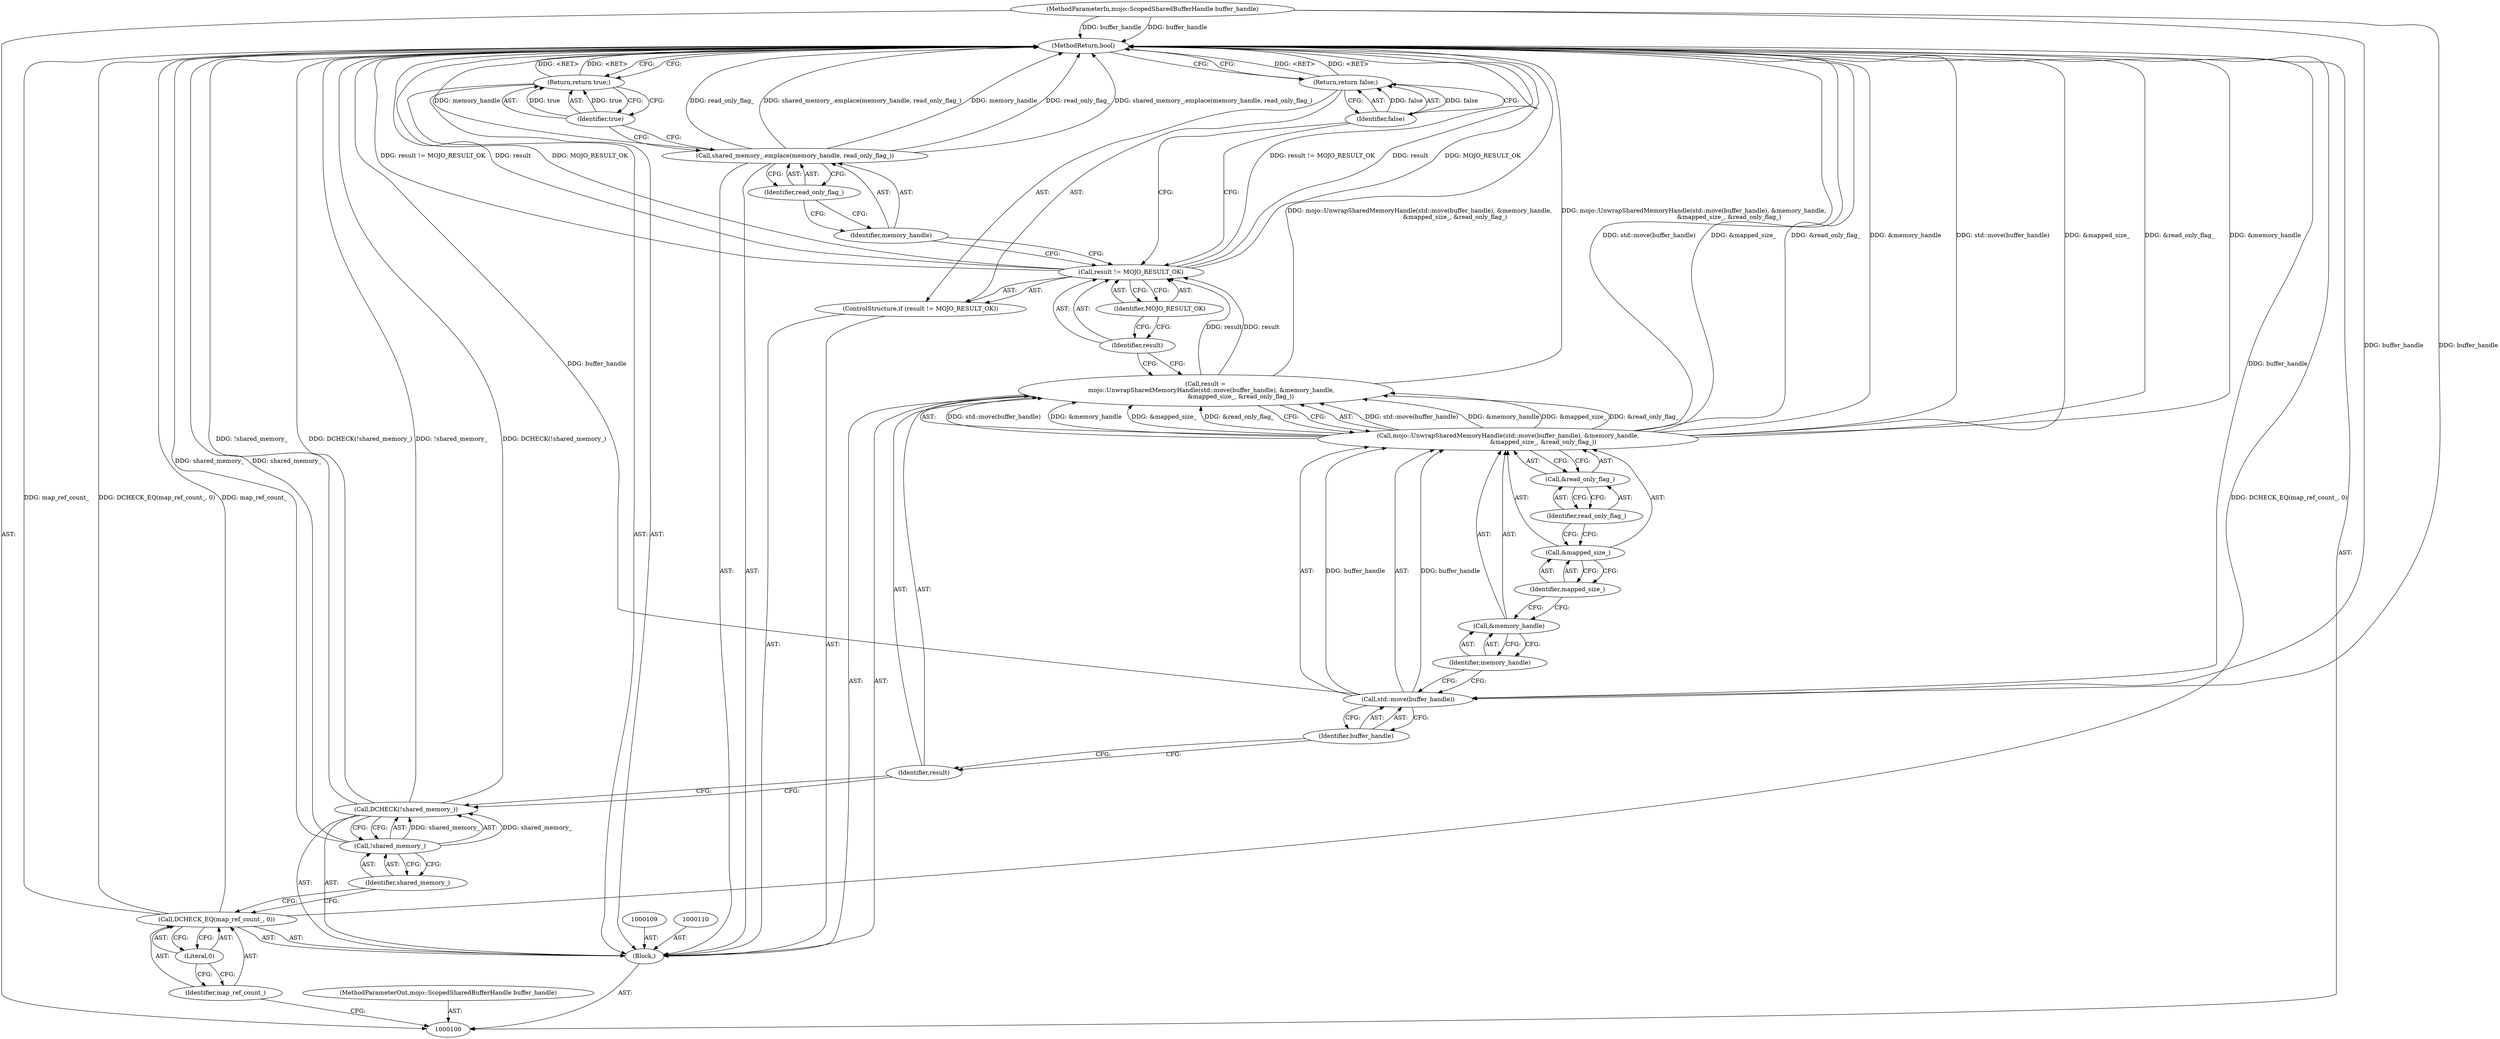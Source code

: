 digraph "1_Chrome_673ce95d481ea9368c4d4d43ac756ba1d6d9e608_19" {
"1000133" [label="(MethodReturn,bool)"];
"1000114" [label="(Call,std::move(buffer_handle))"];
"1000115" [label="(Identifier,buffer_handle)"];
"1000113" [label="(Call,mojo::UnwrapSharedMemoryHandle(std::move(buffer_handle), &memory_handle,\n                                     &mapped_size_, &read_only_flag_))"];
"1000116" [label="(Call,&memory_handle)"];
"1000117" [label="(Identifier,memory_handle)"];
"1000118" [label="(Call,&mapped_size_)"];
"1000119" [label="(Identifier,mapped_size_)"];
"1000120" [label="(Call,&read_only_flag_)"];
"1000121" [label="(Identifier,read_only_flag_)"];
"1000125" [label="(Identifier,MOJO_RESULT_OK)"];
"1000122" [label="(ControlStructure,if (result != MOJO_RESULT_OK))"];
"1000123" [label="(Call,result != MOJO_RESULT_OK)"];
"1000124" [label="(Identifier,result)"];
"1000127" [label="(Identifier,false)"];
"1000126" [label="(Return,return false;)"];
"1000129" [label="(Identifier,memory_handle)"];
"1000128" [label="(Call,shared_memory_.emplace(memory_handle, read_only_flag_))"];
"1000130" [label="(Identifier,read_only_flag_)"];
"1000132" [label="(Identifier,true)"];
"1000131" [label="(Return,return true;)"];
"1000101" [label="(MethodParameterIn,mojo::ScopedSharedBufferHandle buffer_handle)"];
"1000185" [label="(MethodParameterOut,mojo::ScopedSharedBufferHandle buffer_handle)"];
"1000102" [label="(Block,)"];
"1000104" [label="(Identifier,map_ref_count_)"];
"1000103" [label="(Call,DCHECK_EQ(map_ref_count_, 0))"];
"1000105" [label="(Literal,0)"];
"1000107" [label="(Call,!shared_memory_)"];
"1000108" [label="(Identifier,shared_memory_)"];
"1000106" [label="(Call,DCHECK(!shared_memory_))"];
"1000111" [label="(Call,result =\n      mojo::UnwrapSharedMemoryHandle(std::move(buffer_handle), &memory_handle,\n                                     &mapped_size_, &read_only_flag_))"];
"1000112" [label="(Identifier,result)"];
"1000133" -> "1000100"  [label="AST: "];
"1000133" -> "1000126"  [label="CFG: "];
"1000133" -> "1000131"  [label="CFG: "];
"1000126" -> "1000133"  [label="DDG: <RET>"];
"1000128" -> "1000133"  [label="DDG: read_only_flag_"];
"1000128" -> "1000133"  [label="DDG: shared_memory_.emplace(memory_handle, read_only_flag_)"];
"1000128" -> "1000133"  [label="DDG: memory_handle"];
"1000123" -> "1000133"  [label="DDG: MOJO_RESULT_OK"];
"1000123" -> "1000133"  [label="DDG: result != MOJO_RESULT_OK"];
"1000123" -> "1000133"  [label="DDG: result"];
"1000107" -> "1000133"  [label="DDG: shared_memory_"];
"1000106" -> "1000133"  [label="DDG: !shared_memory_"];
"1000106" -> "1000133"  [label="DDG: DCHECK(!shared_memory_)"];
"1000103" -> "1000133"  [label="DDG: map_ref_count_"];
"1000103" -> "1000133"  [label="DDG: DCHECK_EQ(map_ref_count_, 0)"];
"1000113" -> "1000133"  [label="DDG: std::move(buffer_handle)"];
"1000113" -> "1000133"  [label="DDG: &mapped_size_"];
"1000113" -> "1000133"  [label="DDG: &read_only_flag_"];
"1000113" -> "1000133"  [label="DDG: &memory_handle"];
"1000114" -> "1000133"  [label="DDG: buffer_handle"];
"1000111" -> "1000133"  [label="DDG: mojo::UnwrapSharedMemoryHandle(std::move(buffer_handle), &memory_handle,\n                                     &mapped_size_, &read_only_flag_)"];
"1000101" -> "1000133"  [label="DDG: buffer_handle"];
"1000131" -> "1000133"  [label="DDG: <RET>"];
"1000114" -> "1000113"  [label="AST: "];
"1000114" -> "1000115"  [label="CFG: "];
"1000115" -> "1000114"  [label="AST: "];
"1000117" -> "1000114"  [label="CFG: "];
"1000114" -> "1000133"  [label="DDG: buffer_handle"];
"1000114" -> "1000113"  [label="DDG: buffer_handle"];
"1000101" -> "1000114"  [label="DDG: buffer_handle"];
"1000115" -> "1000114"  [label="AST: "];
"1000115" -> "1000112"  [label="CFG: "];
"1000114" -> "1000115"  [label="CFG: "];
"1000113" -> "1000111"  [label="AST: "];
"1000113" -> "1000120"  [label="CFG: "];
"1000114" -> "1000113"  [label="AST: "];
"1000116" -> "1000113"  [label="AST: "];
"1000118" -> "1000113"  [label="AST: "];
"1000120" -> "1000113"  [label="AST: "];
"1000111" -> "1000113"  [label="CFG: "];
"1000113" -> "1000133"  [label="DDG: std::move(buffer_handle)"];
"1000113" -> "1000133"  [label="DDG: &mapped_size_"];
"1000113" -> "1000133"  [label="DDG: &read_only_flag_"];
"1000113" -> "1000133"  [label="DDG: &memory_handle"];
"1000113" -> "1000111"  [label="DDG: std::move(buffer_handle)"];
"1000113" -> "1000111"  [label="DDG: &memory_handle"];
"1000113" -> "1000111"  [label="DDG: &mapped_size_"];
"1000113" -> "1000111"  [label="DDG: &read_only_flag_"];
"1000114" -> "1000113"  [label="DDG: buffer_handle"];
"1000116" -> "1000113"  [label="AST: "];
"1000116" -> "1000117"  [label="CFG: "];
"1000117" -> "1000116"  [label="AST: "];
"1000119" -> "1000116"  [label="CFG: "];
"1000117" -> "1000116"  [label="AST: "];
"1000117" -> "1000114"  [label="CFG: "];
"1000116" -> "1000117"  [label="CFG: "];
"1000118" -> "1000113"  [label="AST: "];
"1000118" -> "1000119"  [label="CFG: "];
"1000119" -> "1000118"  [label="AST: "];
"1000121" -> "1000118"  [label="CFG: "];
"1000119" -> "1000118"  [label="AST: "];
"1000119" -> "1000116"  [label="CFG: "];
"1000118" -> "1000119"  [label="CFG: "];
"1000120" -> "1000113"  [label="AST: "];
"1000120" -> "1000121"  [label="CFG: "];
"1000121" -> "1000120"  [label="AST: "];
"1000113" -> "1000120"  [label="CFG: "];
"1000121" -> "1000120"  [label="AST: "];
"1000121" -> "1000118"  [label="CFG: "];
"1000120" -> "1000121"  [label="CFG: "];
"1000125" -> "1000123"  [label="AST: "];
"1000125" -> "1000124"  [label="CFG: "];
"1000123" -> "1000125"  [label="CFG: "];
"1000122" -> "1000102"  [label="AST: "];
"1000123" -> "1000122"  [label="AST: "];
"1000126" -> "1000122"  [label="AST: "];
"1000123" -> "1000122"  [label="AST: "];
"1000123" -> "1000125"  [label="CFG: "];
"1000124" -> "1000123"  [label="AST: "];
"1000125" -> "1000123"  [label="AST: "];
"1000127" -> "1000123"  [label="CFG: "];
"1000129" -> "1000123"  [label="CFG: "];
"1000123" -> "1000133"  [label="DDG: MOJO_RESULT_OK"];
"1000123" -> "1000133"  [label="DDG: result != MOJO_RESULT_OK"];
"1000123" -> "1000133"  [label="DDG: result"];
"1000111" -> "1000123"  [label="DDG: result"];
"1000124" -> "1000123"  [label="AST: "];
"1000124" -> "1000111"  [label="CFG: "];
"1000125" -> "1000124"  [label="CFG: "];
"1000127" -> "1000126"  [label="AST: "];
"1000127" -> "1000123"  [label="CFG: "];
"1000126" -> "1000127"  [label="CFG: "];
"1000127" -> "1000126"  [label="DDG: false"];
"1000126" -> "1000122"  [label="AST: "];
"1000126" -> "1000127"  [label="CFG: "];
"1000127" -> "1000126"  [label="AST: "];
"1000133" -> "1000126"  [label="CFG: "];
"1000126" -> "1000133"  [label="DDG: <RET>"];
"1000127" -> "1000126"  [label="DDG: false"];
"1000129" -> "1000128"  [label="AST: "];
"1000129" -> "1000123"  [label="CFG: "];
"1000130" -> "1000129"  [label="CFG: "];
"1000128" -> "1000102"  [label="AST: "];
"1000128" -> "1000130"  [label="CFG: "];
"1000129" -> "1000128"  [label="AST: "];
"1000130" -> "1000128"  [label="AST: "];
"1000132" -> "1000128"  [label="CFG: "];
"1000128" -> "1000133"  [label="DDG: read_only_flag_"];
"1000128" -> "1000133"  [label="DDG: shared_memory_.emplace(memory_handle, read_only_flag_)"];
"1000128" -> "1000133"  [label="DDG: memory_handle"];
"1000130" -> "1000128"  [label="AST: "];
"1000130" -> "1000129"  [label="CFG: "];
"1000128" -> "1000130"  [label="CFG: "];
"1000132" -> "1000131"  [label="AST: "];
"1000132" -> "1000128"  [label="CFG: "];
"1000131" -> "1000132"  [label="CFG: "];
"1000132" -> "1000131"  [label="DDG: true"];
"1000131" -> "1000102"  [label="AST: "];
"1000131" -> "1000132"  [label="CFG: "];
"1000132" -> "1000131"  [label="AST: "];
"1000133" -> "1000131"  [label="CFG: "];
"1000131" -> "1000133"  [label="DDG: <RET>"];
"1000132" -> "1000131"  [label="DDG: true"];
"1000101" -> "1000100"  [label="AST: "];
"1000101" -> "1000133"  [label="DDG: buffer_handle"];
"1000101" -> "1000114"  [label="DDG: buffer_handle"];
"1000185" -> "1000100"  [label="AST: "];
"1000102" -> "1000100"  [label="AST: "];
"1000103" -> "1000102"  [label="AST: "];
"1000106" -> "1000102"  [label="AST: "];
"1000109" -> "1000102"  [label="AST: "];
"1000110" -> "1000102"  [label="AST: "];
"1000111" -> "1000102"  [label="AST: "];
"1000122" -> "1000102"  [label="AST: "];
"1000128" -> "1000102"  [label="AST: "];
"1000131" -> "1000102"  [label="AST: "];
"1000104" -> "1000103"  [label="AST: "];
"1000104" -> "1000100"  [label="CFG: "];
"1000105" -> "1000104"  [label="CFG: "];
"1000103" -> "1000102"  [label="AST: "];
"1000103" -> "1000105"  [label="CFG: "];
"1000104" -> "1000103"  [label="AST: "];
"1000105" -> "1000103"  [label="AST: "];
"1000108" -> "1000103"  [label="CFG: "];
"1000103" -> "1000133"  [label="DDG: map_ref_count_"];
"1000103" -> "1000133"  [label="DDG: DCHECK_EQ(map_ref_count_, 0)"];
"1000105" -> "1000103"  [label="AST: "];
"1000105" -> "1000104"  [label="CFG: "];
"1000103" -> "1000105"  [label="CFG: "];
"1000107" -> "1000106"  [label="AST: "];
"1000107" -> "1000108"  [label="CFG: "];
"1000108" -> "1000107"  [label="AST: "];
"1000106" -> "1000107"  [label="CFG: "];
"1000107" -> "1000133"  [label="DDG: shared_memory_"];
"1000107" -> "1000106"  [label="DDG: shared_memory_"];
"1000108" -> "1000107"  [label="AST: "];
"1000108" -> "1000103"  [label="CFG: "];
"1000107" -> "1000108"  [label="CFG: "];
"1000106" -> "1000102"  [label="AST: "];
"1000106" -> "1000107"  [label="CFG: "];
"1000107" -> "1000106"  [label="AST: "];
"1000112" -> "1000106"  [label="CFG: "];
"1000106" -> "1000133"  [label="DDG: !shared_memory_"];
"1000106" -> "1000133"  [label="DDG: DCHECK(!shared_memory_)"];
"1000107" -> "1000106"  [label="DDG: shared_memory_"];
"1000111" -> "1000102"  [label="AST: "];
"1000111" -> "1000113"  [label="CFG: "];
"1000112" -> "1000111"  [label="AST: "];
"1000113" -> "1000111"  [label="AST: "];
"1000124" -> "1000111"  [label="CFG: "];
"1000111" -> "1000133"  [label="DDG: mojo::UnwrapSharedMemoryHandle(std::move(buffer_handle), &memory_handle,\n                                     &mapped_size_, &read_only_flag_)"];
"1000113" -> "1000111"  [label="DDG: std::move(buffer_handle)"];
"1000113" -> "1000111"  [label="DDG: &memory_handle"];
"1000113" -> "1000111"  [label="DDG: &mapped_size_"];
"1000113" -> "1000111"  [label="DDG: &read_only_flag_"];
"1000111" -> "1000123"  [label="DDG: result"];
"1000112" -> "1000111"  [label="AST: "];
"1000112" -> "1000106"  [label="CFG: "];
"1000115" -> "1000112"  [label="CFG: "];
}
